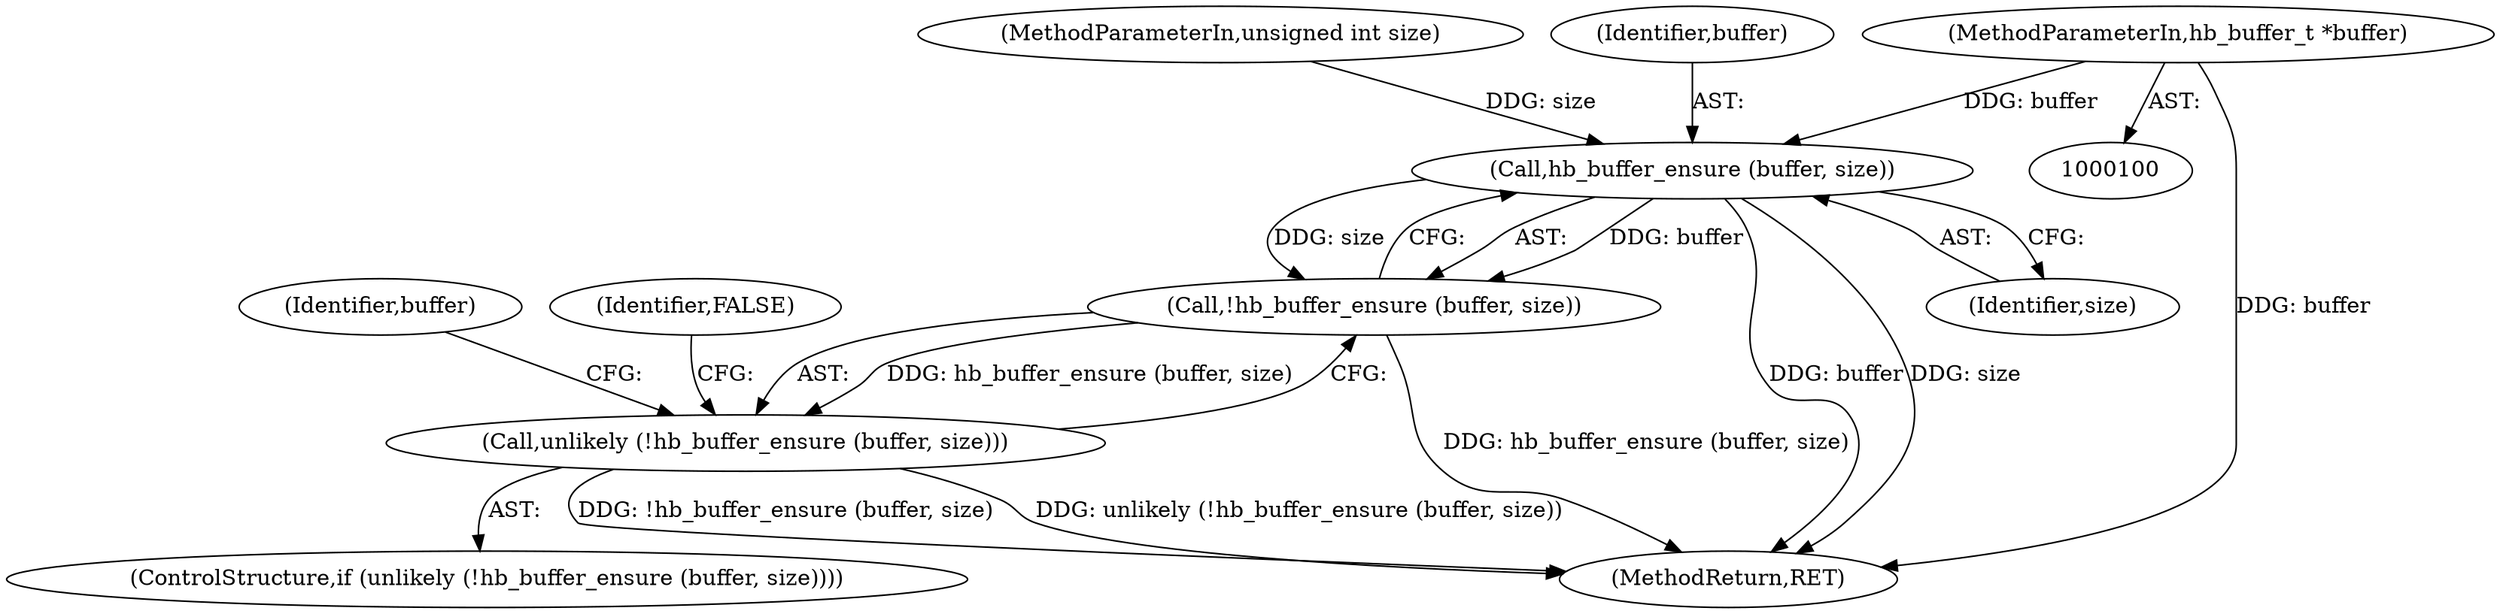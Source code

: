 digraph "0_harfbuzz_a6a79df5fe2ed2cd307e7a991346faee164e70d9_2@pointer" {
"1000101" [label="(MethodParameterIn,hb_buffer_t *buffer)"];
"1000107" [label="(Call,hb_buffer_ensure (buffer, size))"];
"1000106" [label="(Call,!hb_buffer_ensure (buffer, size))"];
"1000105" [label="(Call,unlikely (!hb_buffer_ensure (buffer, size)))"];
"1000107" [label="(Call,hb_buffer_ensure (buffer, size))"];
"1000101" [label="(MethodParameterIn,hb_buffer_t *buffer)"];
"1000104" [label="(ControlStructure,if (unlikely (!hb_buffer_ensure (buffer, size))))"];
"1000105" [label="(Call,unlikely (!hb_buffer_ensure (buffer, size)))"];
"1000115" [label="(Identifier,buffer)"];
"1000153" [label="(MethodReturn,RET)"];
"1000102" [label="(MethodParameterIn,unsigned int size)"];
"1000108" [label="(Identifier,buffer)"];
"1000111" [label="(Identifier,FALSE)"];
"1000109" [label="(Identifier,size)"];
"1000106" [label="(Call,!hb_buffer_ensure (buffer, size))"];
"1000101" -> "1000100"  [label="AST: "];
"1000101" -> "1000153"  [label="DDG: buffer"];
"1000101" -> "1000107"  [label="DDG: buffer"];
"1000107" -> "1000106"  [label="AST: "];
"1000107" -> "1000109"  [label="CFG: "];
"1000108" -> "1000107"  [label="AST: "];
"1000109" -> "1000107"  [label="AST: "];
"1000106" -> "1000107"  [label="CFG: "];
"1000107" -> "1000153"  [label="DDG: buffer"];
"1000107" -> "1000153"  [label="DDG: size"];
"1000107" -> "1000106"  [label="DDG: buffer"];
"1000107" -> "1000106"  [label="DDG: size"];
"1000102" -> "1000107"  [label="DDG: size"];
"1000106" -> "1000105"  [label="AST: "];
"1000105" -> "1000106"  [label="CFG: "];
"1000106" -> "1000153"  [label="DDG: hb_buffer_ensure (buffer, size)"];
"1000106" -> "1000105"  [label="DDG: hb_buffer_ensure (buffer, size)"];
"1000105" -> "1000104"  [label="AST: "];
"1000111" -> "1000105"  [label="CFG: "];
"1000115" -> "1000105"  [label="CFG: "];
"1000105" -> "1000153"  [label="DDG: unlikely (!hb_buffer_ensure (buffer, size))"];
"1000105" -> "1000153"  [label="DDG: !hb_buffer_ensure (buffer, size)"];
}
